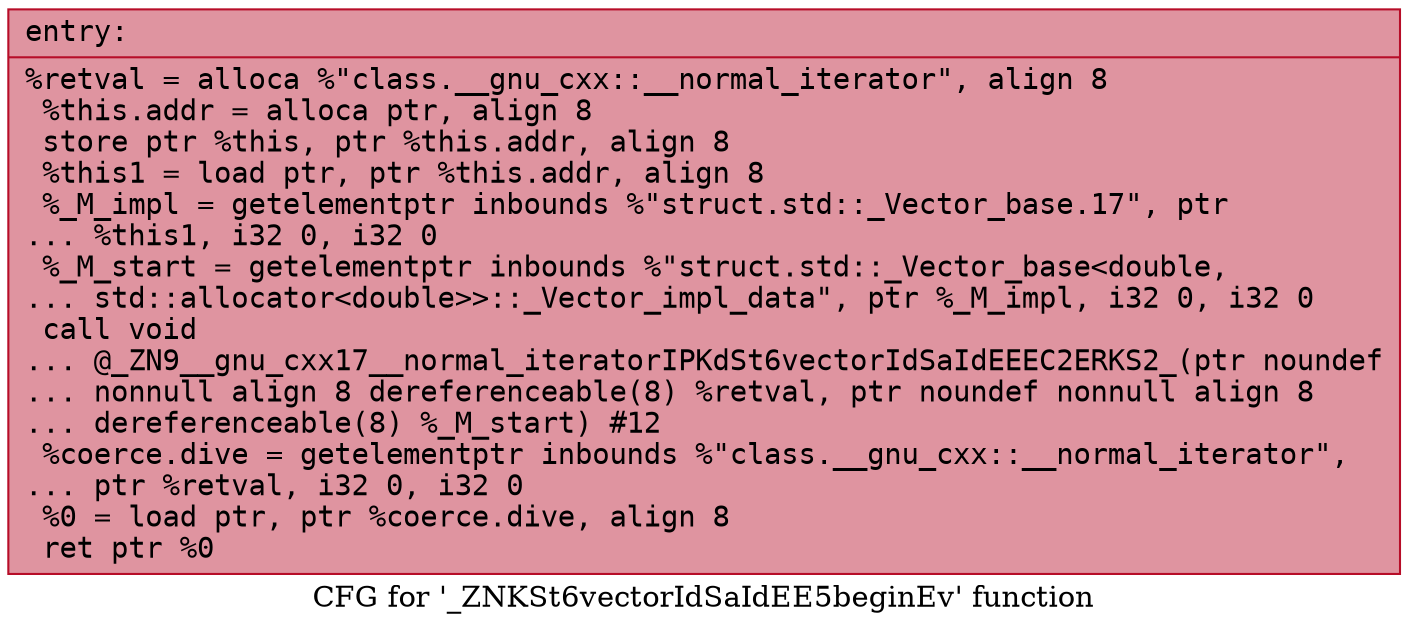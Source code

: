 digraph "CFG for '_ZNKSt6vectorIdSaIdEE5beginEv' function" {
	label="CFG for '_ZNKSt6vectorIdSaIdEE5beginEv' function";

	Node0x55e722d69b10 [shape=record,color="#b70d28ff", style=filled, fillcolor="#b70d2870" fontname="Courier",label="{entry:\l|  %retval = alloca %\"class.__gnu_cxx::__normal_iterator\", align 8\l  %this.addr = alloca ptr, align 8\l  store ptr %this, ptr %this.addr, align 8\l  %this1 = load ptr, ptr %this.addr, align 8\l  %_M_impl = getelementptr inbounds %\"struct.std::_Vector_base.17\", ptr\l... %this1, i32 0, i32 0\l  %_M_start = getelementptr inbounds %\"struct.std::_Vector_base\<double,\l... std::allocator\<double\>\>::_Vector_impl_data\", ptr %_M_impl, i32 0, i32 0\l  call void\l... @_ZN9__gnu_cxx17__normal_iteratorIPKdSt6vectorIdSaIdEEEC2ERKS2_(ptr noundef\l... nonnull align 8 dereferenceable(8) %retval, ptr noundef nonnull align 8\l... dereferenceable(8) %_M_start) #12\l  %coerce.dive = getelementptr inbounds %\"class.__gnu_cxx::__normal_iterator\",\l... ptr %retval, i32 0, i32 0\l  %0 = load ptr, ptr %coerce.dive, align 8\l  ret ptr %0\l}"];
}
